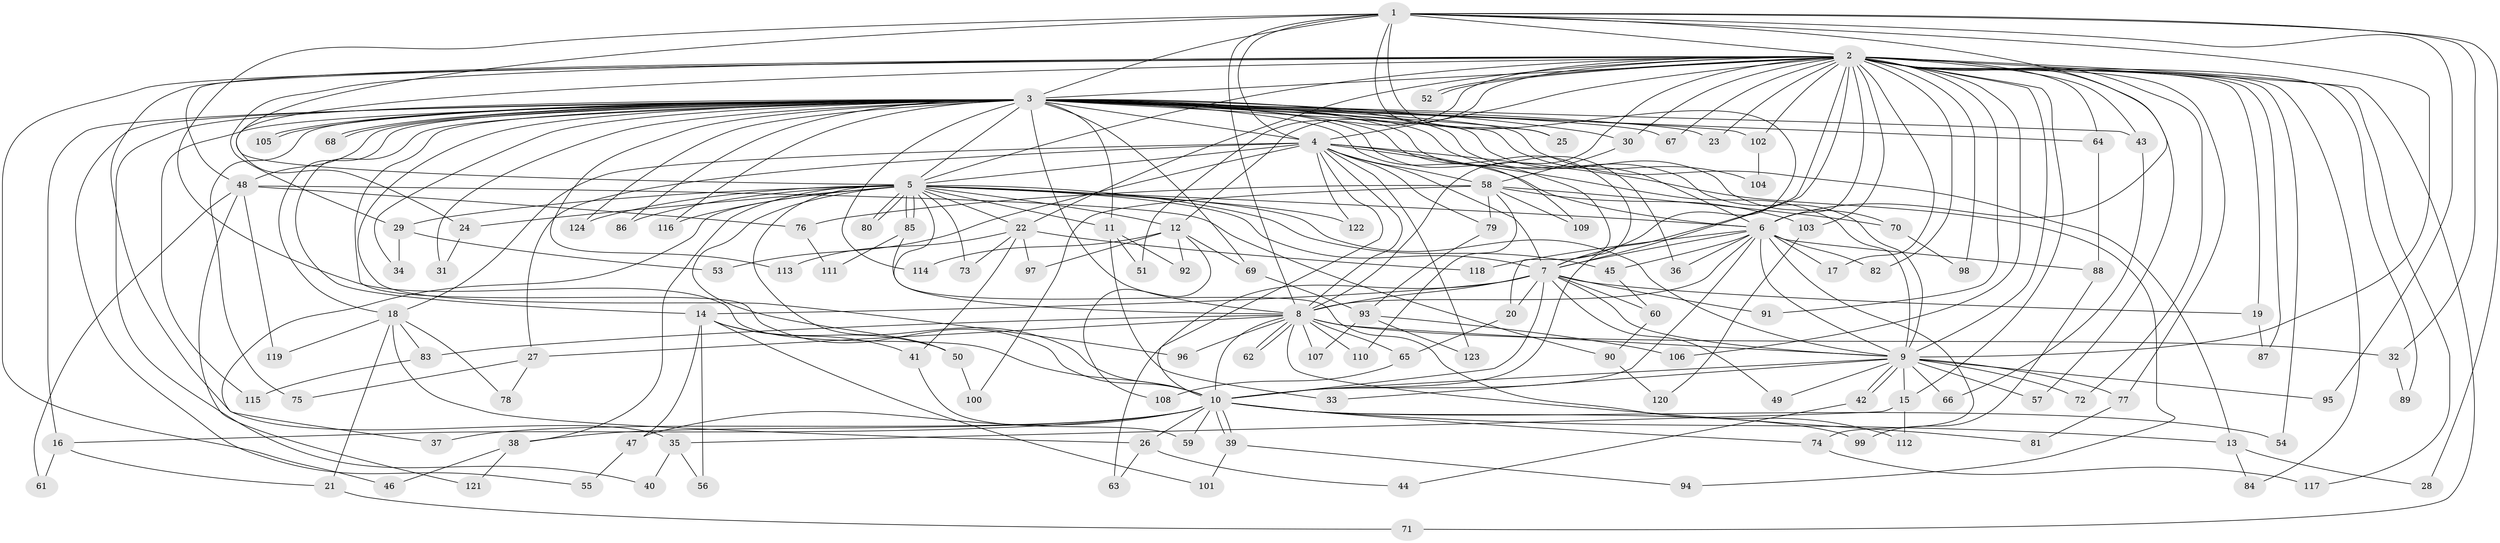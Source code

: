 // coarse degree distribution, {12: 0.010752688172043012, 40: 0.010752688172043012, 42: 0.010752688172043012, 16: 0.010752688172043012, 28: 0.010752688172043012, 15: 0.021505376344086023, 19: 0.010752688172043012, 17: 0.010752688172043012, 20: 0.010752688172043012, 5: 0.010752688172043012, 7: 0.043010752688172046, 4: 0.10752688172043011, 2: 0.5053763440860215, 8: 0.010752688172043012, 3: 0.1935483870967742, 9: 0.010752688172043012, 6: 0.010752688172043012}
// Generated by graph-tools (version 1.1) at 2025/51/02/27/25 19:51:50]
// undirected, 124 vertices, 273 edges
graph export_dot {
graph [start="1"]
  node [color=gray90,style=filled];
  1;
  2;
  3;
  4;
  5;
  6;
  7;
  8;
  9;
  10;
  11;
  12;
  13;
  14;
  15;
  16;
  17;
  18;
  19;
  20;
  21;
  22;
  23;
  24;
  25;
  26;
  27;
  28;
  29;
  30;
  31;
  32;
  33;
  34;
  35;
  36;
  37;
  38;
  39;
  40;
  41;
  42;
  43;
  44;
  45;
  46;
  47;
  48;
  49;
  50;
  51;
  52;
  53;
  54;
  55;
  56;
  57;
  58;
  59;
  60;
  61;
  62;
  63;
  64;
  65;
  66;
  67;
  68;
  69;
  70;
  71;
  72;
  73;
  74;
  75;
  76;
  77;
  78;
  79;
  80;
  81;
  82;
  83;
  84;
  85;
  86;
  87;
  88;
  89;
  90;
  91;
  92;
  93;
  94;
  95;
  96;
  97;
  98;
  99;
  100;
  101;
  102;
  103;
  104;
  105;
  106;
  107;
  108;
  109;
  110;
  111;
  112;
  113;
  114;
  115;
  116;
  117;
  118;
  119;
  120;
  121;
  122;
  123;
  124;
  1 -- 2;
  1 -- 3;
  1 -- 4;
  1 -- 5;
  1 -- 6;
  1 -- 7;
  1 -- 8;
  1 -- 9;
  1 -- 10;
  1 -- 25;
  1 -- 28;
  1 -- 32;
  1 -- 95;
  2 -- 3;
  2 -- 4;
  2 -- 5;
  2 -- 6;
  2 -- 7;
  2 -- 8;
  2 -- 9;
  2 -- 10;
  2 -- 12;
  2 -- 15;
  2 -- 17;
  2 -- 19;
  2 -- 22;
  2 -- 23;
  2 -- 24;
  2 -- 29;
  2 -- 30;
  2 -- 35;
  2 -- 43;
  2 -- 46;
  2 -- 48;
  2 -- 51;
  2 -- 52;
  2 -- 52;
  2 -- 54;
  2 -- 57;
  2 -- 64;
  2 -- 67;
  2 -- 71;
  2 -- 72;
  2 -- 77;
  2 -- 82;
  2 -- 84;
  2 -- 87;
  2 -- 89;
  2 -- 91;
  2 -- 98;
  2 -- 102;
  2 -- 103;
  2 -- 106;
  2 -- 117;
  3 -- 4;
  3 -- 5;
  3 -- 6;
  3 -- 7;
  3 -- 8;
  3 -- 9;
  3 -- 10;
  3 -- 11;
  3 -- 13;
  3 -- 14;
  3 -- 16;
  3 -- 18;
  3 -- 20;
  3 -- 23;
  3 -- 25;
  3 -- 30;
  3 -- 31;
  3 -- 34;
  3 -- 36;
  3 -- 40;
  3 -- 43;
  3 -- 48;
  3 -- 55;
  3 -- 64;
  3 -- 67;
  3 -- 68;
  3 -- 68;
  3 -- 69;
  3 -- 70;
  3 -- 75;
  3 -- 86;
  3 -- 96;
  3 -- 102;
  3 -- 104;
  3 -- 105;
  3 -- 105;
  3 -- 109;
  3 -- 113;
  3 -- 114;
  3 -- 115;
  3 -- 116;
  3 -- 124;
  4 -- 5;
  4 -- 6;
  4 -- 7;
  4 -- 8;
  4 -- 9;
  4 -- 10;
  4 -- 18;
  4 -- 27;
  4 -- 53;
  4 -- 58;
  4 -- 79;
  4 -- 94;
  4 -- 122;
  4 -- 123;
  5 -- 6;
  5 -- 7;
  5 -- 8;
  5 -- 9;
  5 -- 10;
  5 -- 11;
  5 -- 12;
  5 -- 22;
  5 -- 24;
  5 -- 29;
  5 -- 37;
  5 -- 38;
  5 -- 45;
  5 -- 50;
  5 -- 73;
  5 -- 80;
  5 -- 80;
  5 -- 85;
  5 -- 85;
  5 -- 86;
  5 -- 116;
  5 -- 122;
  5 -- 124;
  6 -- 7;
  6 -- 8;
  6 -- 9;
  6 -- 10;
  6 -- 17;
  6 -- 36;
  6 -- 45;
  6 -- 74;
  6 -- 82;
  6 -- 88;
  6 -- 118;
  7 -- 8;
  7 -- 9;
  7 -- 10;
  7 -- 14;
  7 -- 19;
  7 -- 20;
  7 -- 49;
  7 -- 60;
  7 -- 63;
  7 -- 91;
  8 -- 9;
  8 -- 10;
  8 -- 27;
  8 -- 32;
  8 -- 62;
  8 -- 62;
  8 -- 65;
  8 -- 81;
  8 -- 83;
  8 -- 96;
  8 -- 107;
  8 -- 110;
  9 -- 10;
  9 -- 15;
  9 -- 33;
  9 -- 42;
  9 -- 42;
  9 -- 49;
  9 -- 57;
  9 -- 66;
  9 -- 72;
  9 -- 77;
  9 -- 95;
  10 -- 13;
  10 -- 16;
  10 -- 26;
  10 -- 37;
  10 -- 38;
  10 -- 39;
  10 -- 39;
  10 -- 47;
  10 -- 54;
  10 -- 59;
  10 -- 74;
  10 -- 99;
  11 -- 33;
  11 -- 51;
  11 -- 92;
  12 -- 69;
  12 -- 92;
  12 -- 97;
  12 -- 108;
  12 -- 114;
  13 -- 28;
  13 -- 84;
  14 -- 41;
  14 -- 47;
  14 -- 50;
  14 -- 56;
  14 -- 101;
  15 -- 35;
  15 -- 112;
  16 -- 21;
  16 -- 61;
  18 -- 21;
  18 -- 26;
  18 -- 78;
  18 -- 83;
  18 -- 119;
  19 -- 87;
  20 -- 65;
  21 -- 71;
  22 -- 41;
  22 -- 73;
  22 -- 97;
  22 -- 113;
  22 -- 118;
  24 -- 31;
  26 -- 44;
  26 -- 63;
  27 -- 75;
  27 -- 78;
  29 -- 34;
  29 -- 53;
  30 -- 58;
  32 -- 89;
  35 -- 40;
  35 -- 56;
  38 -- 46;
  38 -- 121;
  39 -- 94;
  39 -- 101;
  41 -- 59;
  42 -- 44;
  43 -- 66;
  45 -- 60;
  47 -- 55;
  48 -- 61;
  48 -- 76;
  48 -- 90;
  48 -- 119;
  48 -- 121;
  50 -- 100;
  58 -- 70;
  58 -- 76;
  58 -- 79;
  58 -- 100;
  58 -- 103;
  58 -- 109;
  58 -- 110;
  60 -- 90;
  64 -- 88;
  65 -- 108;
  69 -- 93;
  70 -- 98;
  74 -- 117;
  76 -- 111;
  77 -- 81;
  79 -- 93;
  83 -- 115;
  85 -- 111;
  85 -- 112;
  88 -- 99;
  90 -- 120;
  93 -- 106;
  93 -- 107;
  93 -- 123;
  102 -- 104;
  103 -- 120;
}
